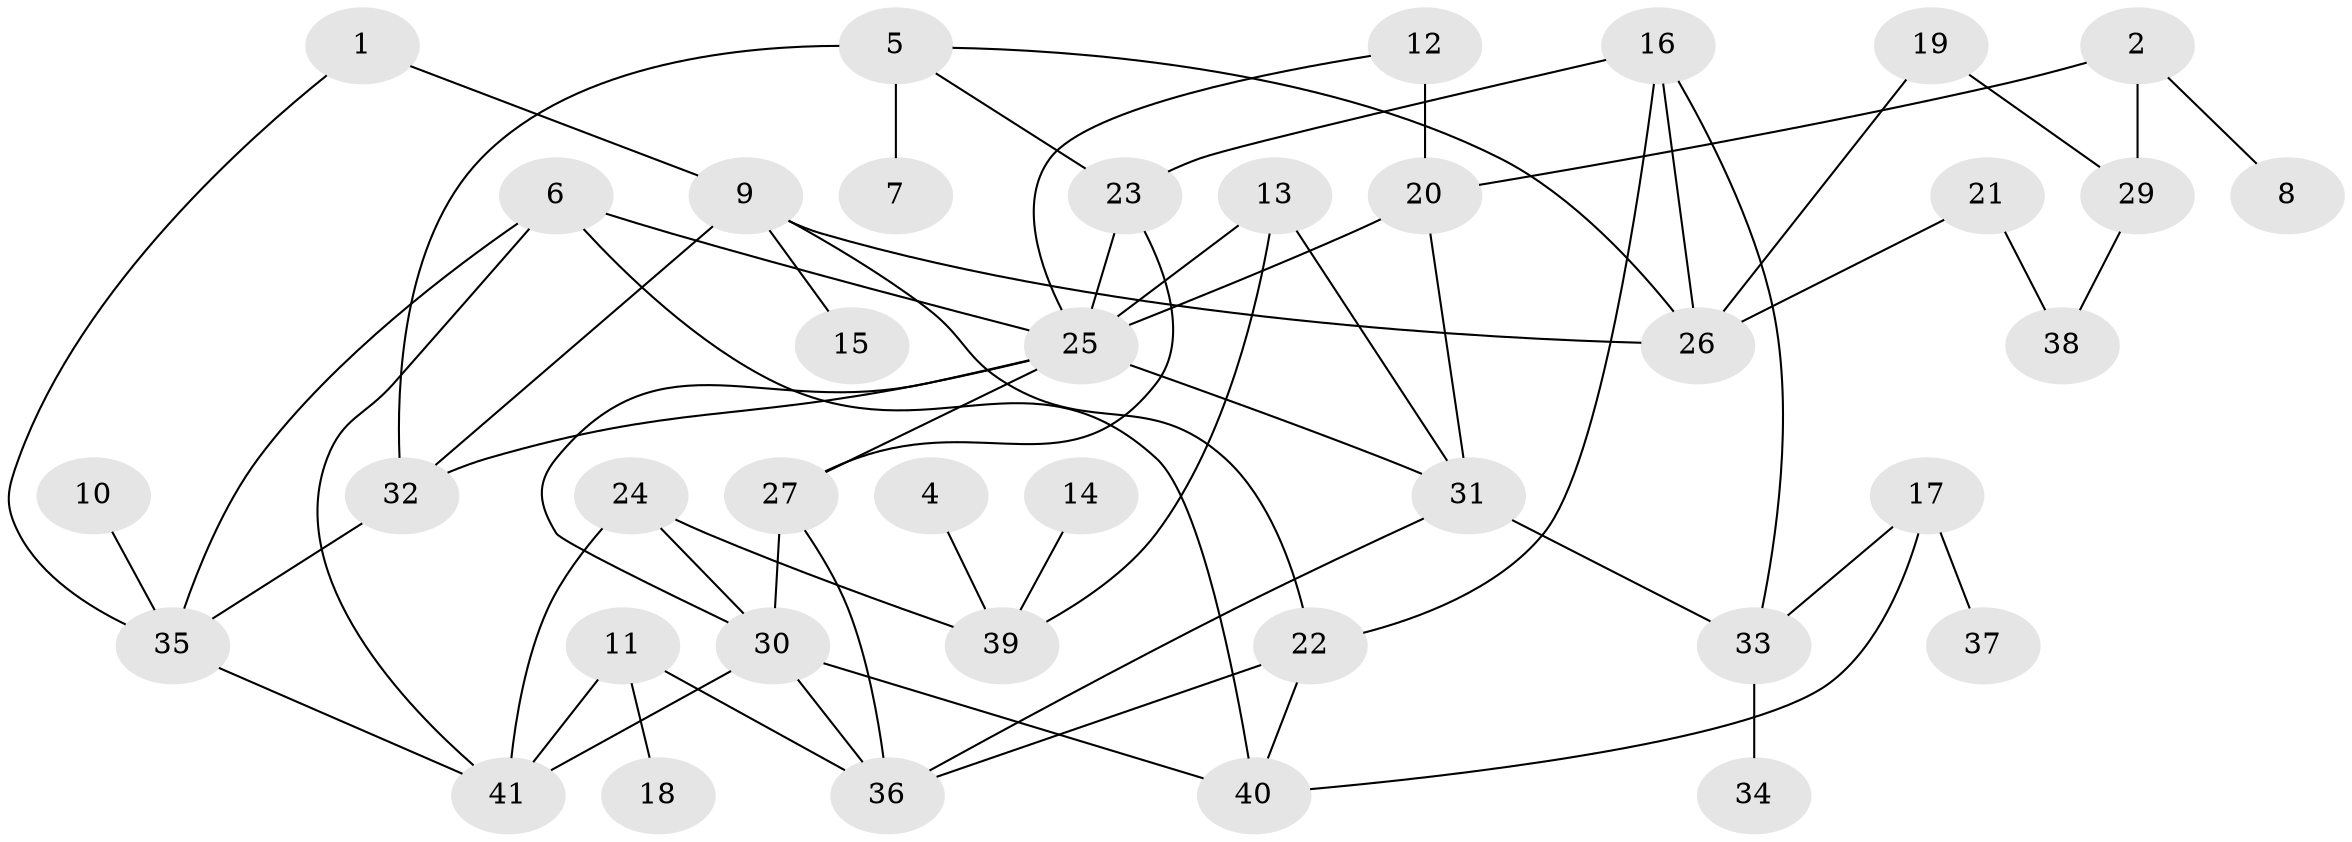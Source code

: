 // original degree distribution, {1: 0.2073170731707317, 5: 0.08536585365853659, 3: 0.2682926829268293, 2: 0.21951219512195122, 0: 0.024390243902439025, 4: 0.15853658536585366, 6: 0.024390243902439025, 8: 0.012195121951219513}
// Generated by graph-tools (version 1.1) at 2025/00/03/09/25 03:00:44]
// undirected, 39 vertices, 63 edges
graph export_dot {
graph [start="1"]
  node [color=gray90,style=filled];
  1;
  2;
  4;
  5;
  6;
  7;
  8;
  9;
  10;
  11;
  12;
  13;
  14;
  15;
  16;
  17;
  18;
  19;
  20;
  21;
  22;
  23;
  24;
  25;
  26;
  27;
  29;
  30;
  31;
  32;
  33;
  34;
  35;
  36;
  37;
  38;
  39;
  40;
  41;
  1 -- 9 [weight=1.0];
  1 -- 35 [weight=1.0];
  2 -- 8 [weight=1.0];
  2 -- 20 [weight=1.0];
  2 -- 29 [weight=1.0];
  4 -- 39 [weight=1.0];
  5 -- 7 [weight=1.0];
  5 -- 23 [weight=1.0];
  5 -- 26 [weight=1.0];
  5 -- 32 [weight=2.0];
  6 -- 25 [weight=1.0];
  6 -- 35 [weight=1.0];
  6 -- 40 [weight=1.0];
  6 -- 41 [weight=1.0];
  9 -- 15 [weight=1.0];
  9 -- 22 [weight=1.0];
  9 -- 26 [weight=1.0];
  9 -- 32 [weight=1.0];
  10 -- 35 [weight=1.0];
  11 -- 18 [weight=1.0];
  11 -- 36 [weight=2.0];
  11 -- 41 [weight=1.0];
  12 -- 20 [weight=2.0];
  12 -- 25 [weight=1.0];
  13 -- 25 [weight=1.0];
  13 -- 31 [weight=1.0];
  13 -- 39 [weight=1.0];
  14 -- 39 [weight=1.0];
  16 -- 22 [weight=1.0];
  16 -- 23 [weight=1.0];
  16 -- 26 [weight=1.0];
  16 -- 33 [weight=1.0];
  17 -- 33 [weight=1.0];
  17 -- 37 [weight=1.0];
  17 -- 40 [weight=1.0];
  19 -- 26 [weight=1.0];
  19 -- 29 [weight=1.0];
  20 -- 25 [weight=1.0];
  20 -- 31 [weight=1.0];
  21 -- 26 [weight=1.0];
  21 -- 38 [weight=1.0];
  22 -- 36 [weight=2.0];
  22 -- 40 [weight=1.0];
  23 -- 25 [weight=1.0];
  23 -- 27 [weight=1.0];
  24 -- 30 [weight=1.0];
  24 -- 39 [weight=1.0];
  24 -- 41 [weight=1.0];
  25 -- 27 [weight=1.0];
  25 -- 30 [weight=1.0];
  25 -- 31 [weight=1.0];
  25 -- 32 [weight=1.0];
  27 -- 30 [weight=2.0];
  27 -- 36 [weight=2.0];
  29 -- 38 [weight=1.0];
  30 -- 36 [weight=2.0];
  30 -- 40 [weight=1.0];
  30 -- 41 [weight=2.0];
  31 -- 33 [weight=1.0];
  31 -- 36 [weight=1.0];
  32 -- 35 [weight=1.0];
  33 -- 34 [weight=1.0];
  35 -- 41 [weight=1.0];
}
